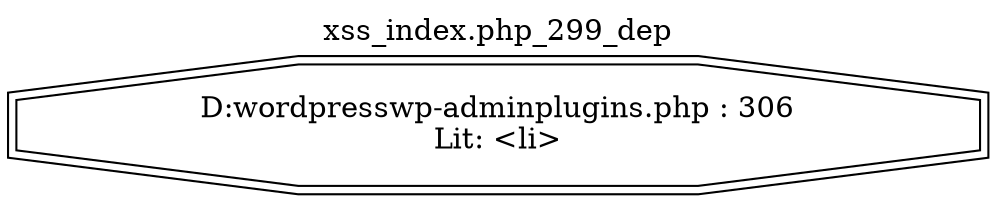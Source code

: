 digraph cfg {
  label="xss_index.php_299_dep";
  labelloc=t;
  n1 [shape=doubleoctagon, label="D:\wordpress\wp-admin\plugins.php : 306\nLit: <li>\n"];
}
